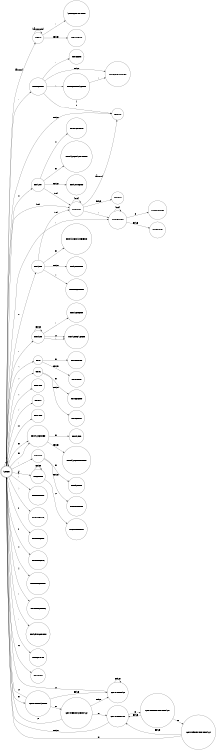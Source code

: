digraph finite_state_machine {
    rankdir = LR;
    size = "8,5"
    node [shape = doublecircle]; START;
    node [shape = circle];

    // todo su kw
    START -> IDENT [label = "[_a-zA-Z]"];
    IDENT -> IDENT [label = "[_a-zA-Z0-9]"];
    IDENT -> STRUCT_MEMBER [label = "\."];
    IDENT -> IDENT_END [label = "ELSE"];

    START -> _LIT_INT_ [ label = "[0-9]"];
    _LIT_INT_ -> _LIT_INT_ [label = "[0-9]"];
    _LIT_INT_ -> _LIT_FLOAT_ [label = "\."];
    _LIT_INT_ -> ERROR [label = "[_a-zA-Z]" ];
    _LIT_INT_ -> LIT_INT [label = "ELSE" ];

    START -> _LIT_FLOAT_ [label = "\."];
    _LIT_FLOAT_ -> _LIT_FLOAT_ [label = "[0-9]"];
    // todo lit float e
    _LIT_FLOAT_ -> LIT_FLOAT_E [label = "e"];
    _LIT_FLOAT_ -> LIT_FLOAT [label = "ELSE"];

    START -> _LIT_CHAR_ [label = "'"];
    _LIT_CHAR_ -> LIT_CHAR [label = "'"];
    _LIT_CHAR_ -> LIT_CHAR_ESCAPE [label = "\\"];
    _LIT_CHAR_ -> ERROR [label = "[\n\r\t]"];
    _LIT_CHAR_ -> LIT_CHAR_ADDED [ label = "ELSE"];

    LIT_CHAR_ESCAPE -> LIT_CHAR_ADDED [label = "\\"];


START -> LIT_STR [label = "\"" ];
    LIT_STR -> LIT_STR_END [ label = "\""];
    LIT_STR -> LIT_STR_ESCAPE [label = "\\"];
    LIT_STR -> LIT_STR_ESCAPE [ label = "\\n"];
    LIT_STR -> LIT_STR [label = "ELSE"];

    START -> OP_L [label = "<"];
    OP_L -> OP_LE_END [label = "="];
    OP_L -> OP_L_END [label = "ELSE"];

    START -> OP_G [label = ">"];
    OP_G -> OP_GE_END [label = "="];
    OP_G -> OP_G_END [label = "ELSE"];

    START -> OP_SUM [label = "+"];
    OP_SUM -> OP_INCR_END [label = "+"];
    OP_SUM -> OP_ASSIGN_SUM_END [label = "="];
    OP_SUM -> _LIT_INT_ [label = "[0-9]"];
    OP_SUM -> OP_SUM_END [label = "ELSE"];

    START -> OP_SUB [label = "_"];
    OP_SUB -> OP_DECR_END [label = "-"];
    OP_SUB -> OP_ASSIGN_SUB_END [label = "="];
    OP_SUB -> _LIT_INT_ [ label = "[0-9]"];
    OP_SUB -> OP_SUB_END [ label = "ELSE"];

    START -> OP_MUL [label = "*"];
    START -> OP_DIV [label = "/"];
    START -> OP_MOD [label = "%" ];
    START -> OP_ASSIGN_EQ [label = "="];

    START -> OP_ASSIGN_EQ [label = "="];
    OP_ASSIGN_EQ -> OP_IS_EQ [label = "="];
    OP_ASSIGN_EQ -> OP_ASSIGN_EQ_END [label = "ELSE"];

    START -> OP_NOT [label = "!"];
    OP_NOT -> OP_IS_NEQ [label = "="];
    OP_NOT -> OP_NOT_END [label = "ELSE"];


START -> INCLUDE [label = "@"];
    INCLUDE -> INCLUDE_END [label = "\\n"];
    INCLUDE -> INCLUDE [label = "ELSE"];

    START -> START [label = "[\n\r\t ]"];

    // todo end_state rename _END
    START -> OP_PAREN_O [label = "\("];
    START -> OP_PAREN_C [label = "\)"];
    // todo is regex ok
    START -> OP_BRACE_O [label = "{"];
    START -> OP_BRACE_C [label = "}"];
    START -> OP_BRACKET_O [label = "["];
    START -> OP_BRACKET_C [label = "]"];
    START -> OP_SEMICOLOIN [label = ";"];
    START -> OP_COMMA [label = ","];
    START -> OP_ADDR [label = "&"];

    // COMMENTS

    // TODO comment ignore
    START -> COMMENT_START [label = "#"];
    COMMENT_START -> START [label = "\\n"];
    COMMENT_START -> COMMENT_SL_PLUS_2 [label = "#" ];
    COMMENT_START -> COMMENT_SL [label = "ELSE"];

    COMMENT_SL -> START [label = "\\n"];
    COMMENT_SL -> COMMENT_SL [label = "ELSE"];

    COMMENT_SL_PLUS_2 -> START [label = "\\n"];
    COMMENT_SL_PLUS_2 -> COMMENT_ML [label = "#"];
    COMMENT_SL_PLUS_2 -> COMMENT_SL [label = "ELSE"];

    COMMENT_ML -> COMMENT_ML_MINUS_1 [label = "#"];
    COMMENT_ML -> START [label = "ELSE"];

    COMMENT_ML_MINUS_1 -> COMMENT_ML_MINUS_2 [label = "#"];
    COMMENT_ML_MINUS_1 -> COMMENT_ML [label = "ELSE"];

    COMMENT_ML_MINUS_2 -> START [label = "#"];
    COMMENT_ML_MINUS_2 -> COMMENT_ML [label = "ELSE"];

    START -> ERROR [ label = "ELSE" ];

}
